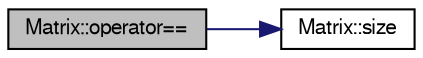 digraph "Matrix::operator=="
{
 // LATEX_PDF_SIZE
  edge [fontname="FreeSans",fontsize="10",labelfontname="FreeSans",labelfontsize="10"];
  node [fontname="FreeSans",fontsize="10",shape=record];
  rankdir="LR";
  Node1 [label="Matrix::operator==",height=0.2,width=0.4,color="black", fillcolor="grey75", style="filled", fontcolor="black",tooltip=" "];
  Node1 -> Node2 [color="midnightblue",fontsize="10",style="solid",fontname="FreeSans"];
  Node2 [label="Matrix::size",height=0.2,width=0.4,color="black", fillcolor="white", style="filled",URL="$a00084.html#a3a952058b788b08f01c07c0154e7ebc2",tooltip="Funkcja zwraca wielkosc macierzy w postaci liczby int (np dla macierzy 2x2 zwroci 2)."];
}
